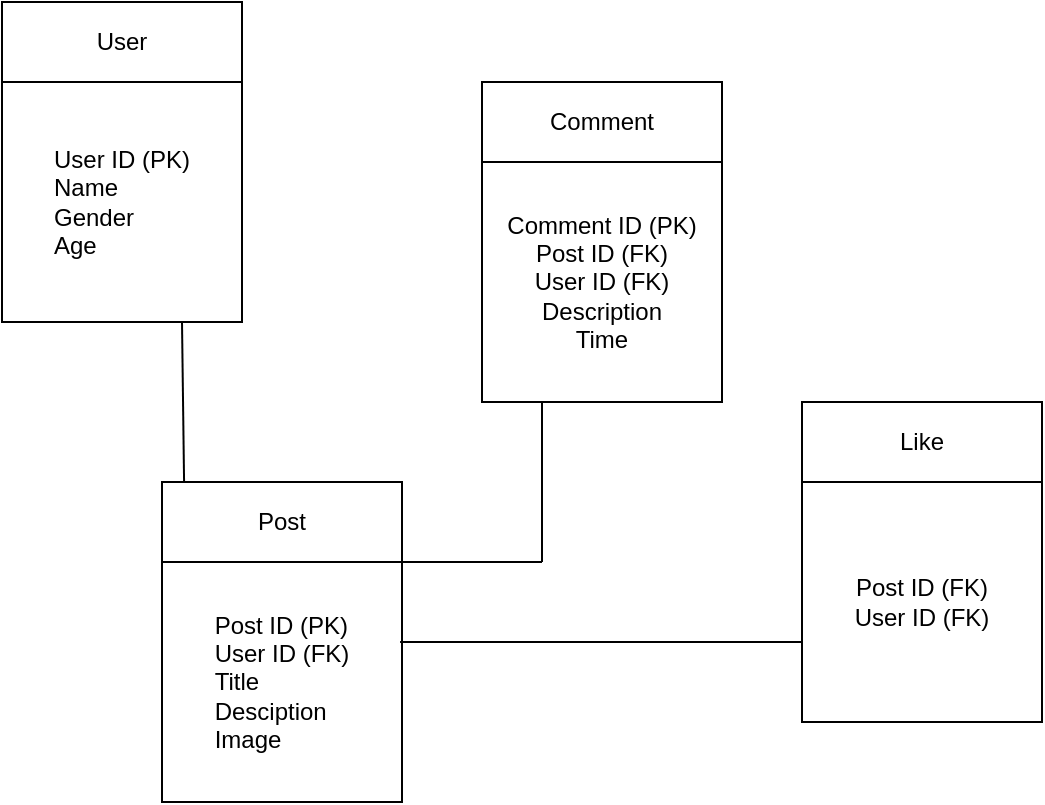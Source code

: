 <mxfile version="24.9.0" pages="2">
  <diagram name="logical-model" id="DHBpC3l7fBPcuPoM1qfk">
    <mxGraphModel dx="724" dy="587" grid="1" gridSize="10" guides="1" tooltips="1" connect="1" arrows="1" fold="1" page="1" pageScale="1" pageWidth="850" pageHeight="1100" math="0" shadow="0">
      <root>
        <mxCell id="0" />
        <mxCell id="1" parent="0" />
        <mxCell id="646gZCzMXCmpMYS0U0V--1" value="User" style="rounded=0;whiteSpace=wrap;html=1;align=center;" parent="1" vertex="1">
          <mxGeometry x="80" y="80" width="120" height="40" as="geometry" />
        </mxCell>
        <mxCell id="646gZCzMXCmpMYS0U0V--2" value="&lt;div style=&quot;text-align: justify;&quot;&gt;&lt;span style=&quot;background-color: initial;&quot;&gt;User ID (PK)&lt;/span&gt;&lt;/div&gt;&lt;div style=&quot;text-align: justify;&quot;&gt;Name&lt;/div&gt;&lt;div style=&quot;text-align: justify;&quot;&gt;Gender&lt;/div&gt;&lt;div style=&quot;text-align: justify;&quot;&gt;Age&lt;/div&gt;" style="whiteSpace=wrap;html=1;aspect=fixed;" parent="1" vertex="1">
          <mxGeometry x="80" y="120" width="120" height="120" as="geometry" />
        </mxCell>
        <mxCell id="646gZCzMXCmpMYS0U0V--3" value="&lt;div style=&quot;text-align: justify;&quot;&gt;&lt;span style=&quot;background-color: initial;&quot;&gt;Post&lt;/span&gt;&lt;/div&gt;" style="rounded=0;whiteSpace=wrap;html=1;align=center;" parent="1" vertex="1">
          <mxGeometry x="160" y="320" width="120" height="40" as="geometry" />
        </mxCell>
        <mxCell id="646gZCzMXCmpMYS0U0V--4" value="&lt;div style=&quot;text-align: justify;&quot;&gt;&lt;span style=&quot;background-color: initial;&quot;&gt;Post ID (PK)&lt;/span&gt;&lt;/div&gt;&lt;div style=&quot;text-align: justify;&quot;&gt;&lt;span style=&quot;background-color: initial;&quot;&gt;User ID (FK)&lt;/span&gt;&lt;/div&gt;&lt;div style=&quot;text-align: justify;&quot;&gt;&lt;span style=&quot;background-color: initial;&quot;&gt;Title&lt;/span&gt;&lt;/div&gt;&lt;div style=&quot;text-align: justify;&quot;&gt;Desciption&lt;/div&gt;&lt;div style=&quot;text-align: justify;&quot;&gt;Image&lt;/div&gt;" style="whiteSpace=wrap;html=1;aspect=fixed;align=center;" parent="1" vertex="1">
          <mxGeometry x="160" y="360" width="120" height="120" as="geometry" />
        </mxCell>
        <mxCell id="646gZCzMXCmpMYS0U0V--6" value="" style="endArrow=none;html=1;rounded=0;exitX=0.092;exitY=0;exitDx=0;exitDy=0;exitPerimeter=0;" parent="1" source="646gZCzMXCmpMYS0U0V--3" edge="1">
          <mxGeometry width="50" height="50" relative="1" as="geometry">
            <mxPoint x="170" y="310" as="sourcePoint" />
            <mxPoint x="170" y="240" as="targetPoint" />
            <Array as="points" />
          </mxGeometry>
        </mxCell>
        <mxCell id="646gZCzMXCmpMYS0U0V--7" value="Comment" style="rounded=0;whiteSpace=wrap;html=1;" parent="1" vertex="1">
          <mxGeometry x="320" y="120" width="120" height="40" as="geometry" />
        </mxCell>
        <mxCell id="646gZCzMXCmpMYS0U0V--11" value="" style="edgeStyle=orthogonalEdgeStyle;rounded=0;orthogonalLoop=1;jettySize=auto;html=1;" parent="1" source="646gZCzMXCmpMYS0U0V--8" target="646gZCzMXCmpMYS0U0V--10" edge="1">
          <mxGeometry relative="1" as="geometry" />
        </mxCell>
        <mxCell id="646gZCzMXCmpMYS0U0V--8" value="Like" style="rounded=0;whiteSpace=wrap;html=1;" parent="1" vertex="1">
          <mxGeometry x="480" y="280" width="120" height="40" as="geometry" />
        </mxCell>
        <mxCell id="646gZCzMXCmpMYS0U0V--9" value="Comment ID (PK)&lt;div&gt;&lt;span style=&quot;background-color: initial;&quot;&gt;Post ID (FK)&lt;/span&gt;&lt;div&gt;User ID (FK)&lt;/div&gt;&lt;div&gt;Description&lt;/div&gt;&lt;div&gt;Time&lt;/div&gt;&lt;/div&gt;" style="whiteSpace=wrap;html=1;aspect=fixed;" parent="1" vertex="1">
          <mxGeometry x="320" y="160" width="120" height="120" as="geometry" />
        </mxCell>
        <mxCell id="646gZCzMXCmpMYS0U0V--10" value="&lt;div&gt;&lt;span style=&quot;background-color: initial;&quot;&gt;Post ID (FK)&lt;/span&gt;&lt;/div&gt;User ID (FK)" style="whiteSpace=wrap;html=1;aspect=fixed;" parent="1" vertex="1">
          <mxGeometry x="480" y="320" width="120" height="120" as="geometry" />
        </mxCell>
        <mxCell id="646gZCzMXCmpMYS0U0V--12" value="" style="endArrow=none;html=1;rounded=0;entryX=0.25;entryY=1;entryDx=0;entryDy=0;" parent="1" target="646gZCzMXCmpMYS0U0V--9" edge="1">
          <mxGeometry width="50" height="50" relative="1" as="geometry">
            <mxPoint x="350" y="360" as="sourcePoint" />
            <mxPoint x="330" y="290" as="targetPoint" />
          </mxGeometry>
        </mxCell>
        <mxCell id="646gZCzMXCmpMYS0U0V--13" value="" style="endArrow=none;html=1;rounded=0;exitX=1;exitY=0;exitDx=0;exitDy=0;" parent="1" source="646gZCzMXCmpMYS0U0V--4" edge="1">
          <mxGeometry width="50" height="50" relative="1" as="geometry">
            <mxPoint x="350" y="330" as="sourcePoint" />
            <mxPoint x="350" y="360" as="targetPoint" />
          </mxGeometry>
        </mxCell>
        <mxCell id="646gZCzMXCmpMYS0U0V--14" value="" style="endArrow=none;html=1;rounded=0;exitX=0.992;exitY=0.333;exitDx=0;exitDy=0;exitPerimeter=0;" parent="1" source="646gZCzMXCmpMYS0U0V--4" edge="1">
          <mxGeometry width="50" height="50" relative="1" as="geometry">
            <mxPoint x="350" y="330" as="sourcePoint" />
            <mxPoint x="480" y="400" as="targetPoint" />
          </mxGeometry>
        </mxCell>
      </root>
    </mxGraphModel>
  </diagram>
  <diagram id="xBFMWlfyUhkbRVVS03In" name="physical-model">
    <mxGraphModel dx="724" dy="587" grid="1" gridSize="10" guides="1" tooltips="1" connect="1" arrows="1" fold="1" page="1" pageScale="1" pageWidth="850" pageHeight="1100" math="0" shadow="0">
      <root>
        <mxCell id="0" />
        <mxCell id="1" parent="0" />
        <mxCell id="_Jv-5GFueexwmUAOOqde-1" value="User: INTEGER" style="rounded=0;whiteSpace=wrap;html=1;align=center;" parent="1" vertex="1">
          <mxGeometry x="80" y="80" width="120" height="40" as="geometry" />
        </mxCell>
        <mxCell id="_Jv-5GFueexwmUAOOqde-2" value="&lt;div style=&quot;text-align: justify;&quot;&gt;&lt;span style=&quot;background-color: initial;&quot;&gt;User ID: INTEGER&lt;/span&gt;&lt;/div&gt;&lt;div style=&quot;text-align: justify;&quot;&gt;Name: VARCHAR&lt;/div&gt;&lt;div style=&quot;text-align: justify;&quot;&gt;Gender: CHAR(1)&lt;/div&gt;&lt;div style=&quot;text-align: justify;&quot;&gt;Age: INTEGER&lt;/div&gt;" style="whiteSpace=wrap;html=1;aspect=fixed;" parent="1" vertex="1">
          <mxGeometry x="80" y="120" width="120" height="120" as="geometry" />
        </mxCell>
        <mxCell id="_Jv-5GFueexwmUAOOqde-3" value="&lt;div style=&quot;text-align: justify;&quot;&gt;&lt;span style=&quot;background-color: initial;&quot;&gt;Post: INTEGER&lt;/span&gt;&lt;/div&gt;" style="rounded=0;whiteSpace=wrap;html=1;align=center;" parent="1" vertex="1">
          <mxGeometry x="160" y="320" width="120" height="40" as="geometry" />
        </mxCell>
        <mxCell id="_Jv-5GFueexwmUAOOqde-4" value="&lt;div style=&quot;text-align: justify;&quot;&gt;&lt;span style=&quot;background-color: initial;&quot;&gt;Post ID: INTEGER&lt;/span&gt;&lt;/div&gt;&lt;div style=&quot;text-align: justify;&quot;&gt;&lt;span style=&quot;background-color: initial;&quot;&gt;User ID: INTEGER&lt;/span&gt;&lt;/div&gt;&lt;div style=&quot;text-align: justify;&quot;&gt;&lt;span style=&quot;background-color: initial;&quot;&gt;Title: VARCHAR&lt;/span&gt;&lt;/div&gt;&lt;div style=&quot;text-align: justify;&quot;&gt;Desciption: TEXT&lt;/div&gt;&lt;div style=&quot;text-align: justify;&quot;&gt;Image: URL&lt;/div&gt;" style="whiteSpace=wrap;html=1;aspect=fixed;align=center;" parent="1" vertex="1">
          <mxGeometry x="160" y="360" width="120" height="120" as="geometry" />
        </mxCell>
        <mxCell id="_Jv-5GFueexwmUAOOqde-5" value="" style="endArrow=none;html=1;rounded=0;exitX=0.092;exitY=0;exitDx=0;exitDy=0;exitPerimeter=0;" parent="1" source="_Jv-5GFueexwmUAOOqde-3" edge="1">
          <mxGeometry width="50" height="50" relative="1" as="geometry">
            <mxPoint x="170" y="310" as="sourcePoint" />
            <mxPoint x="170" y="240" as="targetPoint" />
            <Array as="points" />
          </mxGeometry>
        </mxCell>
        <mxCell id="_Jv-5GFueexwmUAOOqde-6" value="Comment: INTEGER" style="rounded=0;whiteSpace=wrap;html=1;" parent="1" vertex="1">
          <mxGeometry x="320" y="120" width="120" height="40" as="geometry" />
        </mxCell>
        <mxCell id="_Jv-5GFueexwmUAOOqde-7" value="" style="edgeStyle=orthogonalEdgeStyle;rounded=0;orthogonalLoop=1;jettySize=auto;html=1;" parent="1" source="_Jv-5GFueexwmUAOOqde-8" target="_Jv-5GFueexwmUAOOqde-10" edge="1">
          <mxGeometry relative="1" as="geometry" />
        </mxCell>
        <mxCell id="_Jv-5GFueexwmUAOOqde-8" value="Like: INTEGER" style="rounded=0;whiteSpace=wrap;html=1;" parent="1" vertex="1">
          <mxGeometry x="480" y="280" width="120" height="40" as="geometry" />
        </mxCell>
        <mxCell id="_Jv-5GFueexwmUAOOqde-9" value="Comment ID: INTEGER&lt;div&gt;&lt;span style=&quot;background-color: initial;&quot;&gt;Post ID: INTEGER&lt;/span&gt;&lt;div&gt;User ID: INTEGER&lt;/div&gt;&lt;div&gt;Description: TEXT&lt;/div&gt;&lt;div&gt;&lt;span style=&quot;background-color: initial;&quot;&gt;Time: DATETIME&lt;/span&gt;&lt;/div&gt;&lt;/div&gt;" style="whiteSpace=wrap;html=1;aspect=fixed;" parent="1" vertex="1">
          <mxGeometry x="320" y="160" width="120" height="120" as="geometry" />
        </mxCell>
        <mxCell id="_Jv-5GFueexwmUAOOqde-10" value="&lt;div&gt;&lt;span style=&quot;background-color: initial;&quot;&gt;Post ID: INTEGER&lt;/span&gt;&lt;/div&gt;User ID: INTEGER" style="whiteSpace=wrap;html=1;aspect=fixed;" parent="1" vertex="1">
          <mxGeometry x="480" y="320" width="120" height="120" as="geometry" />
        </mxCell>
        <mxCell id="_Jv-5GFueexwmUAOOqde-11" value="" style="endArrow=none;html=1;rounded=0;entryX=0.25;entryY=1;entryDx=0;entryDy=0;" parent="1" target="_Jv-5GFueexwmUAOOqde-9" edge="1">
          <mxGeometry width="50" height="50" relative="1" as="geometry">
            <mxPoint x="350" y="360" as="sourcePoint" />
            <mxPoint x="330" y="290" as="targetPoint" />
          </mxGeometry>
        </mxCell>
        <mxCell id="_Jv-5GFueexwmUAOOqde-12" value="" style="endArrow=none;html=1;rounded=0;exitX=1;exitY=0;exitDx=0;exitDy=0;" parent="1" source="_Jv-5GFueexwmUAOOqde-4" edge="1">
          <mxGeometry width="50" height="50" relative="1" as="geometry">
            <mxPoint x="350" y="330" as="sourcePoint" />
            <mxPoint x="350" y="360" as="targetPoint" />
          </mxGeometry>
        </mxCell>
        <mxCell id="_Jv-5GFueexwmUAOOqde-13" value="" style="endArrow=none;html=1;rounded=0;exitX=0.992;exitY=0.333;exitDx=0;exitDy=0;exitPerimeter=0;" parent="1" source="_Jv-5GFueexwmUAOOqde-4" edge="1">
          <mxGeometry width="50" height="50" relative="1" as="geometry">
            <mxPoint x="350" y="330" as="sourcePoint" />
            <mxPoint x="480" y="400" as="targetPoint" />
          </mxGeometry>
        </mxCell>
      </root>
    </mxGraphModel>
  </diagram>
</mxfile>
